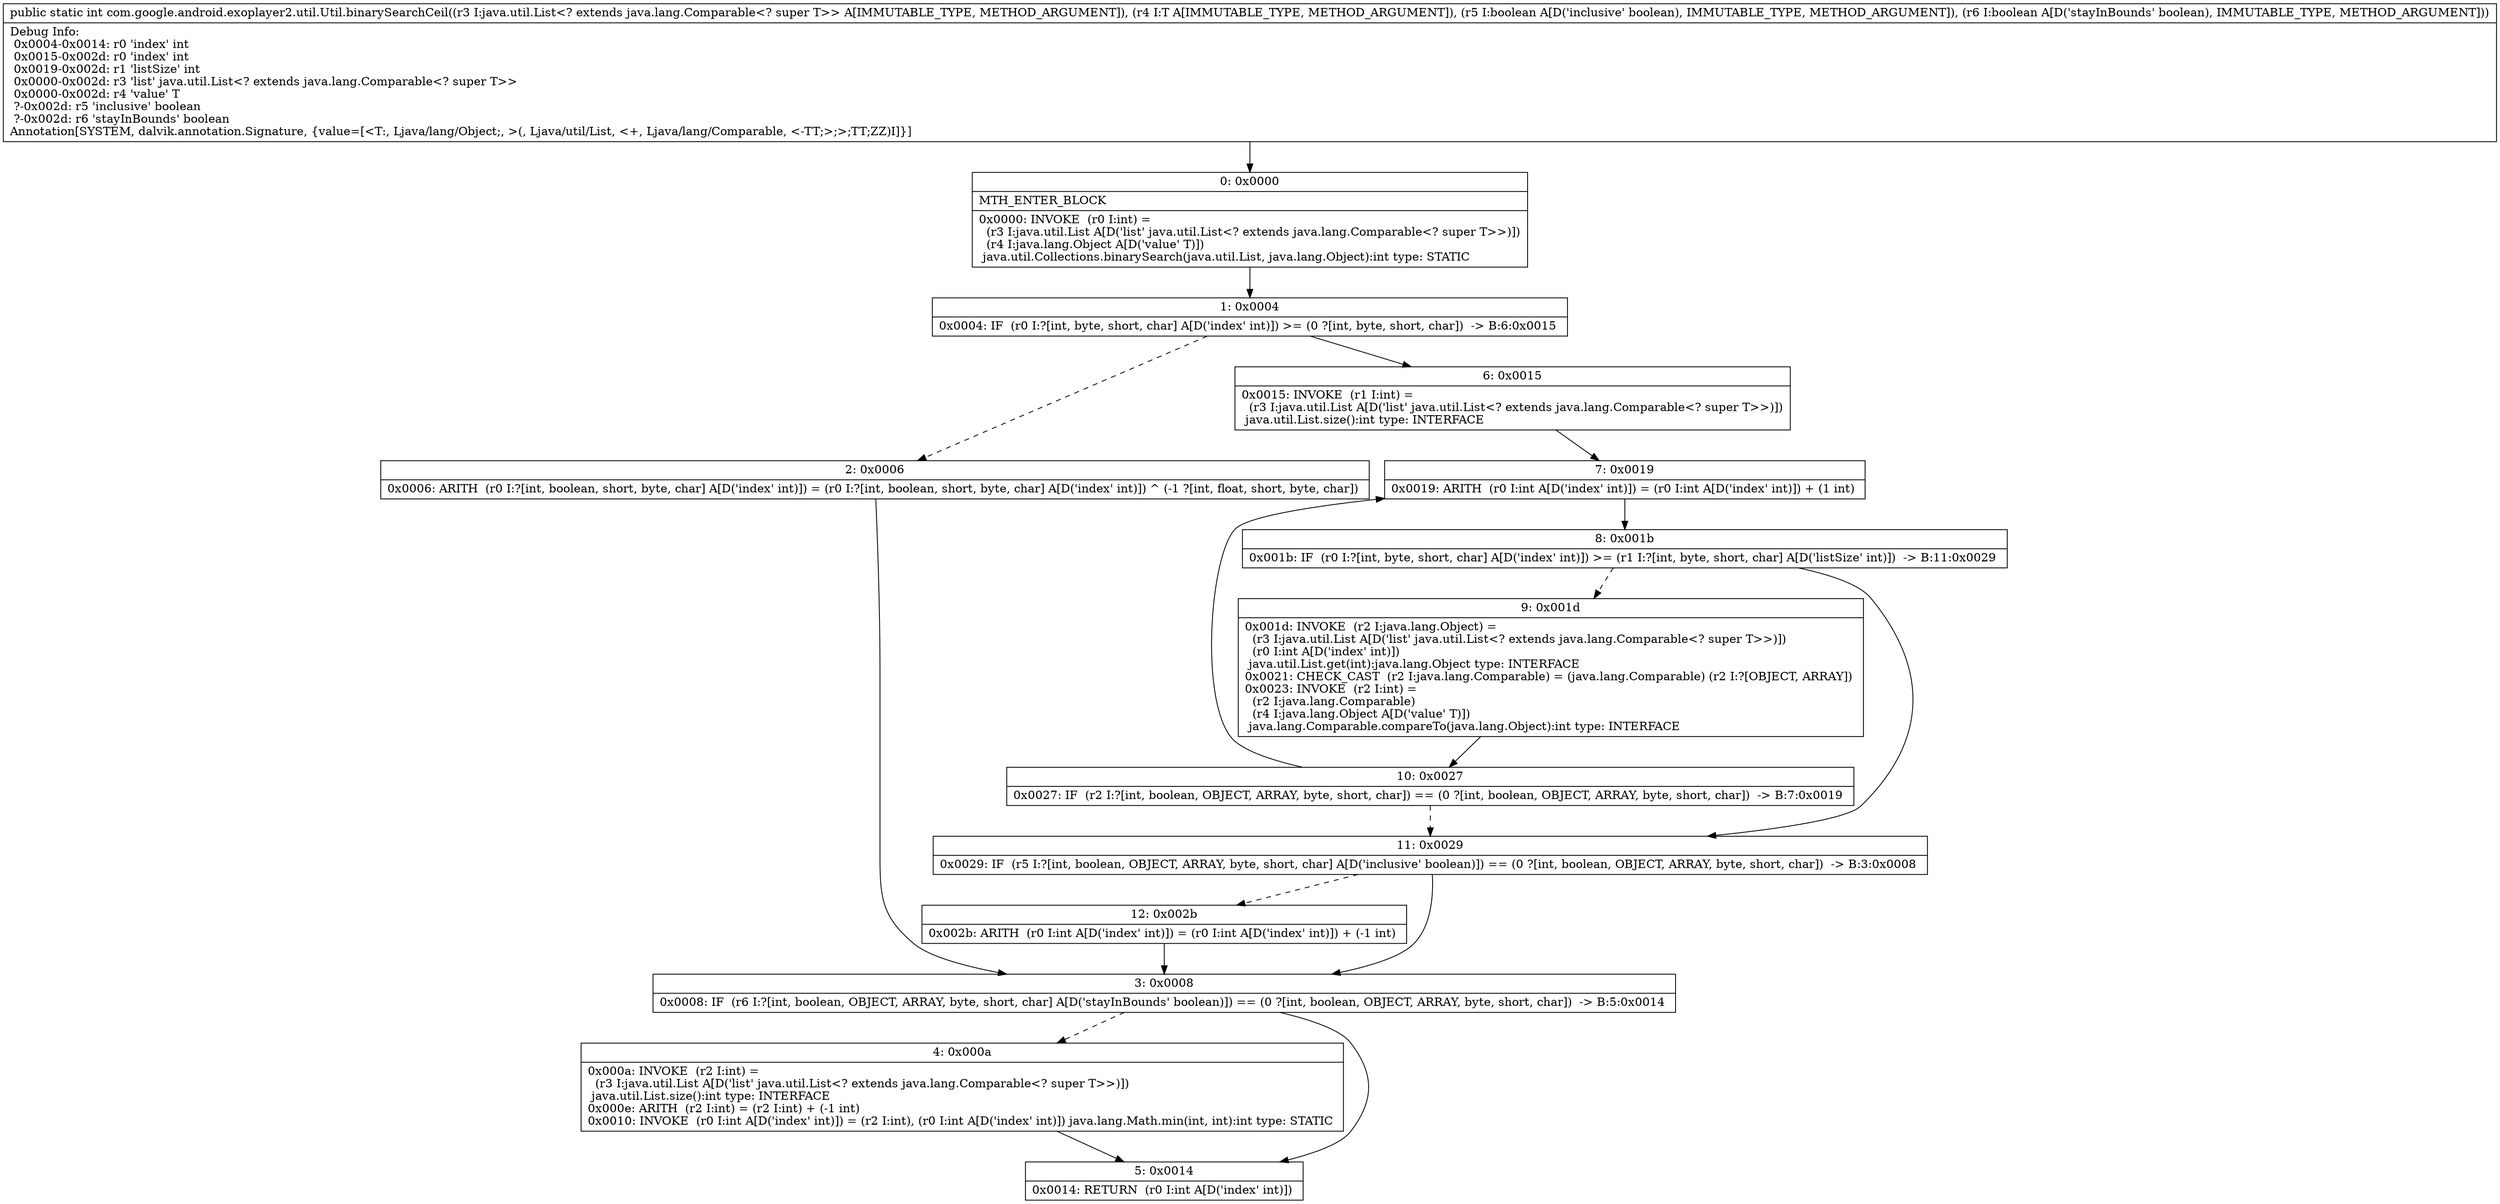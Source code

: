 digraph "CFG forcom.google.android.exoplayer2.util.Util.binarySearchCeil(Ljava\/util\/List;Ljava\/lang\/Object;ZZ)I" {
Node_0 [shape=record,label="{0\:\ 0x0000|MTH_ENTER_BLOCK\l|0x0000: INVOKE  (r0 I:int) = \l  (r3 I:java.util.List A[D('list' java.util.List\<? extends java.lang.Comparable\<? super T\>\>)])\l  (r4 I:java.lang.Object A[D('value' T)])\l java.util.Collections.binarySearch(java.util.List, java.lang.Object):int type: STATIC \l}"];
Node_1 [shape=record,label="{1\:\ 0x0004|0x0004: IF  (r0 I:?[int, byte, short, char] A[D('index' int)]) \>= (0 ?[int, byte, short, char])  \-\> B:6:0x0015 \l}"];
Node_2 [shape=record,label="{2\:\ 0x0006|0x0006: ARITH  (r0 I:?[int, boolean, short, byte, char] A[D('index' int)]) = (r0 I:?[int, boolean, short, byte, char] A[D('index' int)]) ^ (\-1 ?[int, float, short, byte, char]) \l}"];
Node_3 [shape=record,label="{3\:\ 0x0008|0x0008: IF  (r6 I:?[int, boolean, OBJECT, ARRAY, byte, short, char] A[D('stayInBounds' boolean)]) == (0 ?[int, boolean, OBJECT, ARRAY, byte, short, char])  \-\> B:5:0x0014 \l}"];
Node_4 [shape=record,label="{4\:\ 0x000a|0x000a: INVOKE  (r2 I:int) = \l  (r3 I:java.util.List A[D('list' java.util.List\<? extends java.lang.Comparable\<? super T\>\>)])\l java.util.List.size():int type: INTERFACE \l0x000e: ARITH  (r2 I:int) = (r2 I:int) + (\-1 int) \l0x0010: INVOKE  (r0 I:int A[D('index' int)]) = (r2 I:int), (r0 I:int A[D('index' int)]) java.lang.Math.min(int, int):int type: STATIC \l}"];
Node_5 [shape=record,label="{5\:\ 0x0014|0x0014: RETURN  (r0 I:int A[D('index' int)]) \l}"];
Node_6 [shape=record,label="{6\:\ 0x0015|0x0015: INVOKE  (r1 I:int) = \l  (r3 I:java.util.List A[D('list' java.util.List\<? extends java.lang.Comparable\<? super T\>\>)])\l java.util.List.size():int type: INTERFACE \l}"];
Node_7 [shape=record,label="{7\:\ 0x0019|0x0019: ARITH  (r0 I:int A[D('index' int)]) = (r0 I:int A[D('index' int)]) + (1 int) \l}"];
Node_8 [shape=record,label="{8\:\ 0x001b|0x001b: IF  (r0 I:?[int, byte, short, char] A[D('index' int)]) \>= (r1 I:?[int, byte, short, char] A[D('listSize' int)])  \-\> B:11:0x0029 \l}"];
Node_9 [shape=record,label="{9\:\ 0x001d|0x001d: INVOKE  (r2 I:java.lang.Object) = \l  (r3 I:java.util.List A[D('list' java.util.List\<? extends java.lang.Comparable\<? super T\>\>)])\l  (r0 I:int A[D('index' int)])\l java.util.List.get(int):java.lang.Object type: INTERFACE \l0x0021: CHECK_CAST  (r2 I:java.lang.Comparable) = (java.lang.Comparable) (r2 I:?[OBJECT, ARRAY]) \l0x0023: INVOKE  (r2 I:int) = \l  (r2 I:java.lang.Comparable)\l  (r4 I:java.lang.Object A[D('value' T)])\l java.lang.Comparable.compareTo(java.lang.Object):int type: INTERFACE \l}"];
Node_10 [shape=record,label="{10\:\ 0x0027|0x0027: IF  (r2 I:?[int, boolean, OBJECT, ARRAY, byte, short, char]) == (0 ?[int, boolean, OBJECT, ARRAY, byte, short, char])  \-\> B:7:0x0019 \l}"];
Node_11 [shape=record,label="{11\:\ 0x0029|0x0029: IF  (r5 I:?[int, boolean, OBJECT, ARRAY, byte, short, char] A[D('inclusive' boolean)]) == (0 ?[int, boolean, OBJECT, ARRAY, byte, short, char])  \-\> B:3:0x0008 \l}"];
Node_12 [shape=record,label="{12\:\ 0x002b|0x002b: ARITH  (r0 I:int A[D('index' int)]) = (r0 I:int A[D('index' int)]) + (\-1 int) \l}"];
MethodNode[shape=record,label="{public static int com.google.android.exoplayer2.util.Util.binarySearchCeil((r3 I:java.util.List\<? extends java.lang.Comparable\<? super T\>\> A[IMMUTABLE_TYPE, METHOD_ARGUMENT]), (r4 I:T A[IMMUTABLE_TYPE, METHOD_ARGUMENT]), (r5 I:boolean A[D('inclusive' boolean), IMMUTABLE_TYPE, METHOD_ARGUMENT]), (r6 I:boolean A[D('stayInBounds' boolean), IMMUTABLE_TYPE, METHOD_ARGUMENT]))  | Debug Info:\l  0x0004\-0x0014: r0 'index' int\l  0x0015\-0x002d: r0 'index' int\l  0x0019\-0x002d: r1 'listSize' int\l  0x0000\-0x002d: r3 'list' java.util.List\<? extends java.lang.Comparable\<? super T\>\>\l  0x0000\-0x002d: r4 'value' T\l  ?\-0x002d: r5 'inclusive' boolean\l  ?\-0x002d: r6 'stayInBounds' boolean\lAnnotation[SYSTEM, dalvik.annotation.Signature, \{value=[\<T:, Ljava\/lang\/Object;, \>(, Ljava\/util\/List, \<+, Ljava\/lang\/Comparable, \<\-TT;\>;\>;TT;ZZ)I]\}]\l}"];
MethodNode -> Node_0;
Node_0 -> Node_1;
Node_1 -> Node_2[style=dashed];
Node_1 -> Node_6;
Node_2 -> Node_3;
Node_3 -> Node_4[style=dashed];
Node_3 -> Node_5;
Node_4 -> Node_5;
Node_6 -> Node_7;
Node_7 -> Node_8;
Node_8 -> Node_9[style=dashed];
Node_8 -> Node_11;
Node_9 -> Node_10;
Node_10 -> Node_7;
Node_10 -> Node_11[style=dashed];
Node_11 -> Node_3;
Node_11 -> Node_12[style=dashed];
Node_12 -> Node_3;
}

